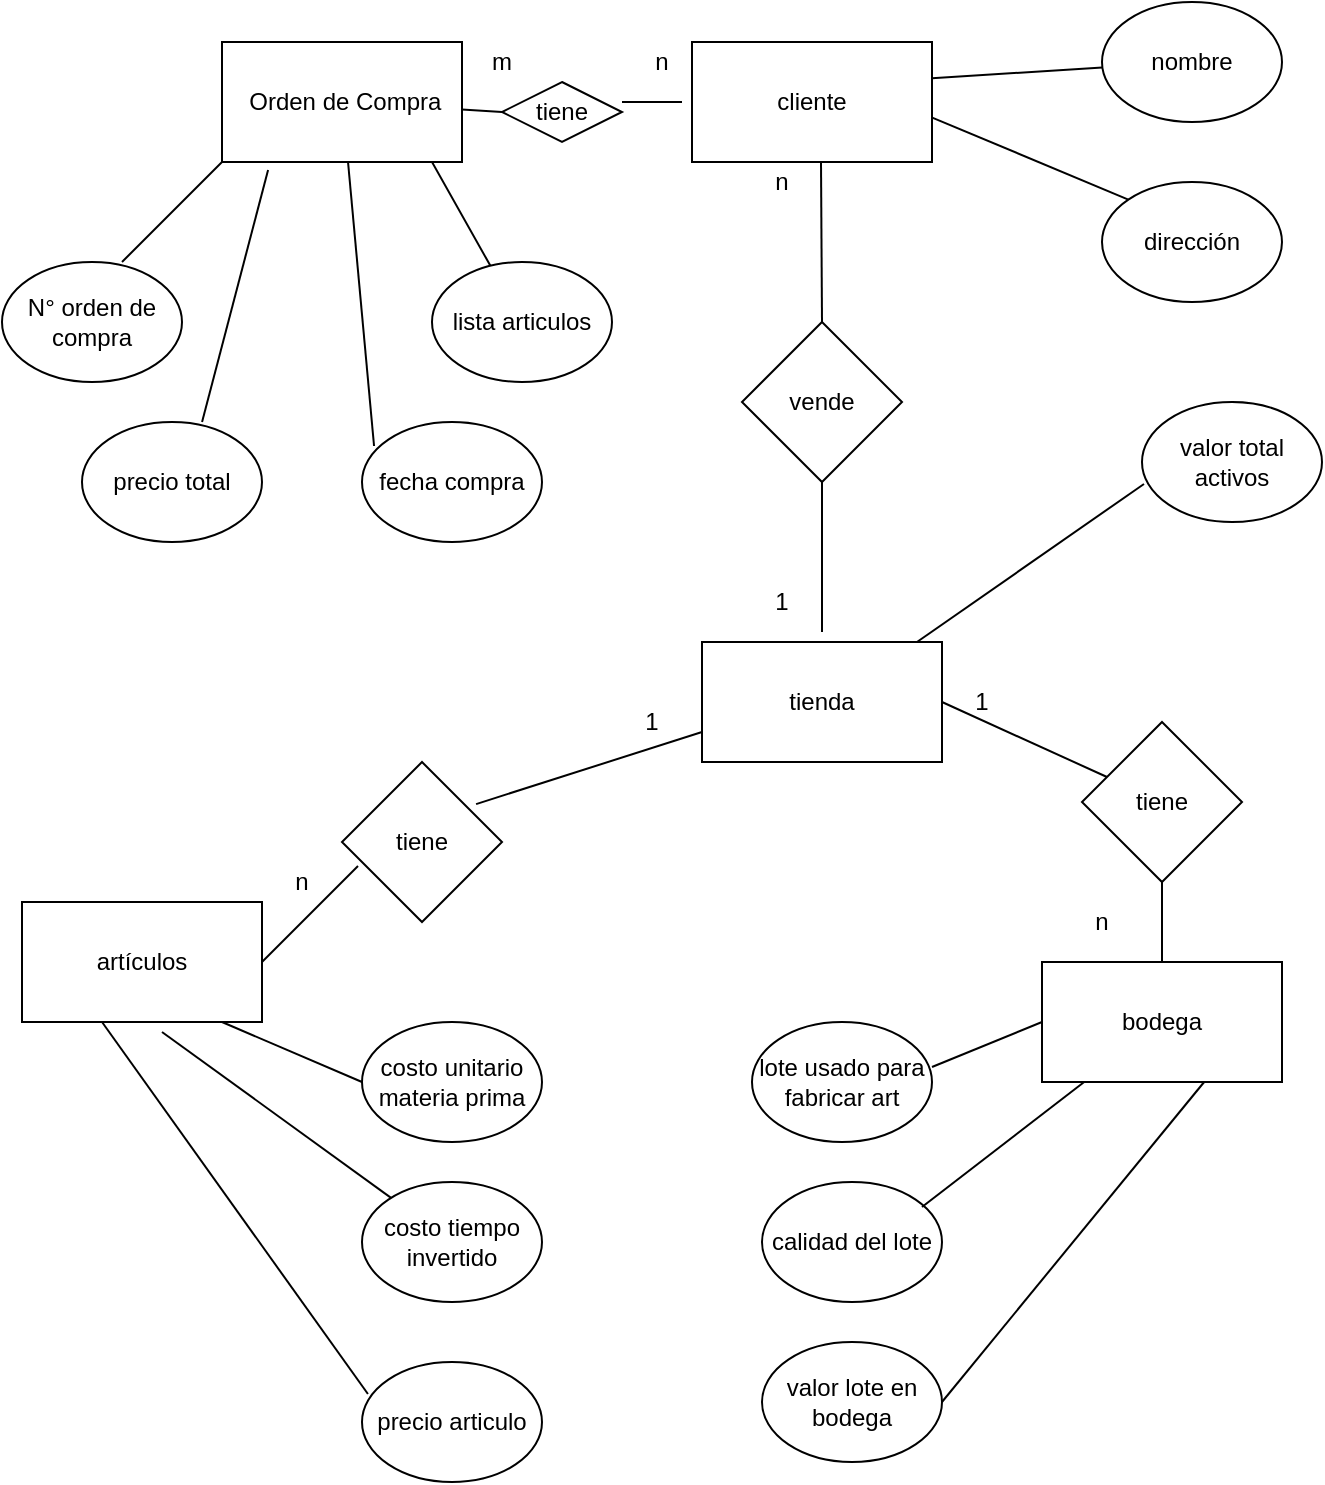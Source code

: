 <mxfile version="13.10.5" type="github"><diagram id="R2lEEEUBdFMjLlhIrx00" name="Page-1"><mxGraphModel dx="1108" dy="482" grid="1" gridSize="10" guides="1" tooltips="1" connect="1" arrows="1" fold="1" page="1" pageScale="1" pageWidth="850" pageHeight="1100" math="0" shadow="0" extFonts="Permanent Marker^https://fonts.googleapis.com/css?family=Permanent+Marker"><root><mxCell id="0"/><mxCell id="1" parent="0"/><mxCell id="v2ApXMSszKnjSPOHpsDK-1" value="tienda" style="rounded=0;whiteSpace=wrap;html=1;" parent="1" vertex="1"><mxGeometry x="370" y="340" width="120" height="60" as="geometry"/></mxCell><mxCell id="v2ApXMSszKnjSPOHpsDK-2" value="cliente" style="rounded=0;whiteSpace=wrap;html=1;" parent="1" vertex="1"><mxGeometry x="365" y="40" width="120" height="60" as="geometry"/></mxCell><mxCell id="v2ApXMSszKnjSPOHpsDK-4" value="" style="endArrow=none;html=1;entryX=0;entryY=0.75;entryDx=0;entryDy=0;exitX=0.838;exitY=0.263;exitDx=0;exitDy=0;exitPerimeter=0;" parent="1" source="v2ApXMSszKnjSPOHpsDK-29" target="v2ApXMSszKnjSPOHpsDK-1" edge="1"><mxGeometry width="50" height="50" relative="1" as="geometry"><mxPoint x="270" y="440" as="sourcePoint"/><mxPoint x="320" y="390" as="targetPoint"/></mxGeometry></mxCell><mxCell id="v2ApXMSszKnjSPOHpsDK-5" value="vende" style="rhombus;whiteSpace=wrap;html=1;" parent="1" vertex="1"><mxGeometry x="390" y="180" width="80" height="80" as="geometry"/></mxCell><mxCell id="v2ApXMSszKnjSPOHpsDK-6" value="" style="endArrow=none;html=1;entryX=0.5;entryY=1;entryDx=0;entryDy=0;" parent="1" target="v2ApXMSszKnjSPOHpsDK-5" edge="1"><mxGeometry width="50" height="50" relative="1" as="geometry"><mxPoint x="430" y="335" as="sourcePoint"/><mxPoint x="525" y="280" as="targetPoint"/></mxGeometry></mxCell><mxCell id="v2ApXMSszKnjSPOHpsDK-7" value="" style="endArrow=none;html=1;entryX=0.5;entryY=1;entryDx=0;entryDy=0;exitX=0.5;exitY=0;exitDx=0;exitDy=0;" parent="1" source="v2ApXMSszKnjSPOHpsDK-5" edge="1"><mxGeometry width="50" height="50" relative="1" as="geometry"><mxPoint x="429.5" y="175" as="sourcePoint"/><mxPoint x="429.5" y="100" as="targetPoint"/></mxGeometry></mxCell><mxCell id="v2ApXMSszKnjSPOHpsDK-9" value="N° orden de compra" style="ellipse;whiteSpace=wrap;html=1;" parent="1" vertex="1"><mxGeometry x="20" y="150" width="90" height="60" as="geometry"/></mxCell><mxCell id="v2ApXMSszKnjSPOHpsDK-10" value="" style="endArrow=none;html=1;" parent="1" edge="1"><mxGeometry width="50" height="50" relative="1" as="geometry"><mxPoint x="80" y="150" as="sourcePoint"/><mxPoint x="130" y="100" as="targetPoint"/></mxGeometry></mxCell><mxCell id="v2ApXMSszKnjSPOHpsDK-11" value="&lt;span&gt;&amp;nbsp;Orden de Compra&lt;/span&gt;" style="rounded=0;whiteSpace=wrap;html=1;" parent="1" vertex="1"><mxGeometry x="130" y="40" width="120" height="60" as="geometry"/></mxCell><mxCell id="v2ApXMSszKnjSPOHpsDK-12" value="tiene" style="rhombus;whiteSpace=wrap;html=1;" parent="1" vertex="1"><mxGeometry x="270" y="60" width="60" height="30" as="geometry"/></mxCell><mxCell id="v2ApXMSszKnjSPOHpsDK-13" value="" style="endArrow=none;html=1;exitX=0;exitY=0.5;exitDx=0;exitDy=0;" parent="1" source="v2ApXMSszKnjSPOHpsDK-12" target="v2ApXMSszKnjSPOHpsDK-11" edge="1"><mxGeometry width="50" height="50" relative="1" as="geometry"><mxPoint x="250.5" y="140" as="sourcePoint"/><mxPoint x="250" y="60" as="targetPoint"/></mxGeometry></mxCell><mxCell id="v2ApXMSszKnjSPOHpsDK-15" value="" style="endArrow=none;html=1;" parent="1" edge="1"><mxGeometry width="50" height="50" relative="1" as="geometry"><mxPoint x="360" y="70" as="sourcePoint"/><mxPoint x="330" y="70" as="targetPoint"/><Array as="points"/></mxGeometry></mxCell><mxCell id="v2ApXMSszKnjSPOHpsDK-16" value="lista articulos" style="ellipse;whiteSpace=wrap;html=1;" parent="1" vertex="1"><mxGeometry x="235" y="150" width="90" height="60" as="geometry"/></mxCell><mxCell id="v2ApXMSszKnjSPOHpsDK-17" value="precio total" style="ellipse;whiteSpace=wrap;html=1;" parent="1" vertex="1"><mxGeometry x="60" y="230" width="90" height="60" as="geometry"/></mxCell><mxCell id="v2ApXMSszKnjSPOHpsDK-18" value="fecha compra" style="ellipse;whiteSpace=wrap;html=1;" parent="1" vertex="1"><mxGeometry x="200" y="230" width="90" height="60" as="geometry"/></mxCell><mxCell id="v2ApXMSszKnjSPOHpsDK-19" value="" style="endArrow=none;html=1;exitX=0.667;exitY=0;exitDx=0;exitDy=0;exitPerimeter=0;entryX=0.192;entryY=1.067;entryDx=0;entryDy=0;entryPerimeter=0;" parent="1" source="v2ApXMSszKnjSPOHpsDK-17" target="v2ApXMSszKnjSPOHpsDK-11" edge="1"><mxGeometry width="50" height="50" relative="1" as="geometry"><mxPoint x="90" y="160" as="sourcePoint"/><mxPoint x="140" y="110" as="targetPoint"/></mxGeometry></mxCell><mxCell id="v2ApXMSszKnjSPOHpsDK-20" value="" style="endArrow=none;html=1;exitX=0.067;exitY=0.2;exitDx=0;exitDy=0;exitPerimeter=0;entryX=0.192;entryY=1.067;entryDx=0;entryDy=0;entryPerimeter=0;" parent="1" source="v2ApXMSszKnjSPOHpsDK-18" edge="1"><mxGeometry width="50" height="50" relative="1" as="geometry"><mxPoint x="160.0" y="225.98" as="sourcePoint"/><mxPoint x="193.01" y="100.0" as="targetPoint"/></mxGeometry></mxCell><mxCell id="v2ApXMSszKnjSPOHpsDK-22" value="" style="endArrow=none;html=1;entryX=0.192;entryY=1.067;entryDx=0;entryDy=0;entryPerimeter=0;" parent="1" source="v2ApXMSszKnjSPOHpsDK-16" edge="1"><mxGeometry width="50" height="50" relative="1" as="geometry"><mxPoint x="248.02" y="242" as="sourcePoint"/><mxPoint x="235" y="100" as="targetPoint"/></mxGeometry></mxCell><mxCell id="v2ApXMSszKnjSPOHpsDK-23" value="nombre" style="ellipse;whiteSpace=wrap;html=1;" parent="1" vertex="1"><mxGeometry x="570" y="20" width="90" height="60" as="geometry"/></mxCell><mxCell id="v2ApXMSszKnjSPOHpsDK-25" value="dirección" style="ellipse;whiteSpace=wrap;html=1;" parent="1" vertex="1"><mxGeometry x="570" y="110" width="90" height="60" as="geometry"/></mxCell><mxCell id="v2ApXMSszKnjSPOHpsDK-26" value="" style="endArrow=none;html=1;entryX=0.192;entryY=1.067;entryDx=0;entryDy=0;entryPerimeter=0;" parent="1" source="v2ApXMSszKnjSPOHpsDK-23" edge="1"><mxGeometry width="50" height="50" relative="1" as="geometry"><mxPoint x="514.199" y="110.0" as="sourcePoint"/><mxPoint x="485" y="58.09" as="targetPoint"/></mxGeometry></mxCell><mxCell id="v2ApXMSszKnjSPOHpsDK-27" value="" style="endArrow=none;html=1;entryX=0.192;entryY=1.067;entryDx=0;entryDy=0;entryPerimeter=0;exitX=0;exitY=0;exitDx=0;exitDy=0;" parent="1" source="v2ApXMSszKnjSPOHpsDK-25" edge="1"><mxGeometry width="50" height="50" relative="1" as="geometry"><mxPoint x="570.0" y="72.338" as="sourcePoint"/><mxPoint x="484.81" y="77.67" as="targetPoint"/></mxGeometry></mxCell><mxCell id="v2ApXMSszKnjSPOHpsDK-28" value="artículos" style="rounded=0;whiteSpace=wrap;html=1;" parent="1" vertex="1"><mxGeometry x="30" y="470" width="120" height="60" as="geometry"/></mxCell><mxCell id="v2ApXMSszKnjSPOHpsDK-29" value="tiene" style="rhombus;whiteSpace=wrap;html=1;" parent="1" vertex="1"><mxGeometry x="190" y="400" width="80" height="80" as="geometry"/></mxCell><mxCell id="v2ApXMSszKnjSPOHpsDK-30" value="" style="endArrow=none;html=1;entryX=0.1;entryY=0.65;entryDx=0;entryDy=0;entryPerimeter=0;" parent="1" target="v2ApXMSszKnjSPOHpsDK-29" edge="1"><mxGeometry width="50" height="50" relative="1" as="geometry"><mxPoint x="150" y="500" as="sourcePoint"/><mxPoint x="220" y="460" as="targetPoint"/></mxGeometry></mxCell><mxCell id="v2ApXMSszKnjSPOHpsDK-31" value="costo unitario&lt;br&gt;materia prima" style="ellipse;whiteSpace=wrap;html=1;" parent="1" vertex="1"><mxGeometry x="200" y="530" width="90" height="60" as="geometry"/></mxCell><mxCell id="v2ApXMSszKnjSPOHpsDK-32" value="costo tiempo invertido" style="ellipse;whiteSpace=wrap;html=1;" parent="1" vertex="1"><mxGeometry x="200" y="610" width="90" height="60" as="geometry"/></mxCell><mxCell id="v2ApXMSszKnjSPOHpsDK-33" value="precio articulo" style="ellipse;whiteSpace=wrap;html=1;" parent="1" vertex="1"><mxGeometry x="200" y="700" width="90" height="60" as="geometry"/></mxCell><mxCell id="v2ApXMSszKnjSPOHpsDK-34" value="" style="endArrow=none;html=1;entryX=0;entryY=0.5;entryDx=0;entryDy=0;" parent="1" target="v2ApXMSszKnjSPOHpsDK-31" edge="1"><mxGeometry width="50" height="50" relative="1" as="geometry"><mxPoint x="130" y="530" as="sourcePoint"/><mxPoint x="190" y="490" as="targetPoint"/></mxGeometry></mxCell><mxCell id="v2ApXMSszKnjSPOHpsDK-35" value="" style="endArrow=none;html=1;" parent="1" target="v2ApXMSszKnjSPOHpsDK-32" edge="1"><mxGeometry width="50" height="50" relative="1" as="geometry"><mxPoint x="100" y="535" as="sourcePoint"/><mxPoint x="170" y="565" as="targetPoint"/></mxGeometry></mxCell><mxCell id="v2ApXMSszKnjSPOHpsDK-36" value="" style="endArrow=none;html=1;entryX=0.033;entryY=0.267;entryDx=0;entryDy=0;entryPerimeter=0;" parent="1" target="v2ApXMSszKnjSPOHpsDK-33" edge="1"><mxGeometry width="50" height="50" relative="1" as="geometry"><mxPoint x="70" y="530" as="sourcePoint"/><mxPoint x="190" y="710" as="targetPoint"/></mxGeometry></mxCell><mxCell id="v2ApXMSszKnjSPOHpsDK-37" value="tiene" style="rhombus;whiteSpace=wrap;html=1;" parent="1" vertex="1"><mxGeometry x="560" y="380" width="80" height="80" as="geometry"/></mxCell><mxCell id="v2ApXMSszKnjSPOHpsDK-38" value="bodega" style="rounded=0;whiteSpace=wrap;html=1;" parent="1" vertex="1"><mxGeometry x="540" y="500" width="120" height="60" as="geometry"/></mxCell><mxCell id="v2ApXMSszKnjSPOHpsDK-39" value="" style="endArrow=none;html=1;entryX=0;entryY=0.75;entryDx=0;entryDy=0;" parent="1" source="v2ApXMSszKnjSPOHpsDK-37" edge="1"><mxGeometry width="50" height="50" relative="1" as="geometry"><mxPoint x="390" y="425" as="sourcePoint"/><mxPoint x="490" y="370" as="targetPoint"/></mxGeometry></mxCell><mxCell id="v2ApXMSszKnjSPOHpsDK-40" value="" style="endArrow=none;html=1;entryX=0.5;entryY=1;entryDx=0;entryDy=0;" parent="1" target="v2ApXMSszKnjSPOHpsDK-37" edge="1"><mxGeometry width="50" height="50" relative="1" as="geometry"><mxPoint x="600" y="500" as="sourcePoint"/><mxPoint x="520" y="462.5" as="targetPoint"/></mxGeometry></mxCell><mxCell id="v2ApXMSszKnjSPOHpsDK-41" value="lote usado para fabricar art" style="ellipse;whiteSpace=wrap;html=1;" parent="1" vertex="1"><mxGeometry x="395" y="530" width="90" height="60" as="geometry"/></mxCell><mxCell id="v2ApXMSszKnjSPOHpsDK-42" value="calidad del lote" style="ellipse;whiteSpace=wrap;html=1;" parent="1" vertex="1"><mxGeometry x="400" y="610" width="90" height="60" as="geometry"/></mxCell><mxCell id="v2ApXMSszKnjSPOHpsDK-43" value="valor lote en bodega" style="ellipse;whiteSpace=wrap;html=1;" parent="1" vertex="1"><mxGeometry x="400" y="690" width="90" height="60" as="geometry"/></mxCell><mxCell id="v2ApXMSszKnjSPOHpsDK-44" value="valor total activos" style="ellipse;whiteSpace=wrap;html=1;" parent="1" vertex="1"><mxGeometry x="590" y="220" width="90" height="60" as="geometry"/></mxCell><mxCell id="v2ApXMSszKnjSPOHpsDK-45" value="" style="endArrow=none;html=1;entryX=0;entryY=0.75;entryDx=0;entryDy=0;exitX=0.011;exitY=0.683;exitDx=0;exitDy=0;exitPerimeter=0;" parent="1" source="v2ApXMSszKnjSPOHpsDK-44" edge="1"><mxGeometry width="50" height="50" relative="1" as="geometry"><mxPoint x="560" y="377.5" as="sourcePoint"/><mxPoint x="477.5" y="340" as="targetPoint"/></mxGeometry></mxCell><mxCell id="v2ApXMSszKnjSPOHpsDK-46" value="" style="endArrow=none;html=1;entryX=0;entryY=0.75;entryDx=0;entryDy=0;exitX=0;exitY=0.5;exitDx=0;exitDy=0;" parent="1" source="v2ApXMSszKnjSPOHpsDK-38" edge="1"><mxGeometry width="50" height="50" relative="1" as="geometry"><mxPoint x="567.5" y="590" as="sourcePoint"/><mxPoint x="485" y="552.5" as="targetPoint"/></mxGeometry></mxCell><mxCell id="v2ApXMSszKnjSPOHpsDK-47" value="" style="endArrow=none;html=1;entryX=0;entryY=0.75;entryDx=0;entryDy=0;" parent="1" source="v2ApXMSszKnjSPOHpsDK-38" edge="1"><mxGeometry width="50" height="50" relative="1" as="geometry"><mxPoint x="535" y="600" as="sourcePoint"/><mxPoint x="480" y="622.5" as="targetPoint"/></mxGeometry></mxCell><mxCell id="v2ApXMSszKnjSPOHpsDK-48" value="" style="endArrow=none;html=1;entryX=1;entryY=0.5;entryDx=0;entryDy=0;" parent="1" target="v2ApXMSszKnjSPOHpsDK-43" edge="1"><mxGeometry width="50" height="50" relative="1" as="geometry"><mxPoint x="621.081" y="560" as="sourcePoint"/><mxPoint x="540" y="622.5" as="targetPoint"/></mxGeometry></mxCell><mxCell id="ZSfxt4PlTQTrB7HZVgJb-1" value="n" style="text;html=1;strokeColor=none;fillColor=none;align=center;verticalAlign=middle;whiteSpace=wrap;rounded=0;" parent="1" vertex="1"><mxGeometry x="330" y="40" width="40" height="20" as="geometry"/></mxCell><mxCell id="ZSfxt4PlTQTrB7HZVgJb-2" value="m" style="text;html=1;strokeColor=none;fillColor=none;align=center;verticalAlign=middle;whiteSpace=wrap;rounded=0;" parent="1" vertex="1"><mxGeometry x="250" y="40" width="40" height="20" as="geometry"/></mxCell><mxCell id="ZSfxt4PlTQTrB7HZVgJb-3" value="n" style="text;html=1;strokeColor=none;fillColor=none;align=center;verticalAlign=middle;whiteSpace=wrap;rounded=0;" parent="1" vertex="1"><mxGeometry x="390" y="100" width="40" height="20" as="geometry"/></mxCell><mxCell id="ZSfxt4PlTQTrB7HZVgJb-4" value="1" style="text;html=1;strokeColor=none;fillColor=none;align=center;verticalAlign=middle;whiteSpace=wrap;rounded=0;" parent="1" vertex="1"><mxGeometry x="390" y="310" width="40" height="20" as="geometry"/></mxCell><mxCell id="ZSfxt4PlTQTrB7HZVgJb-5" value="n" style="text;html=1;strokeColor=none;fillColor=none;align=center;verticalAlign=middle;whiteSpace=wrap;rounded=0;" parent="1" vertex="1"><mxGeometry x="150" y="450" width="40" height="20" as="geometry"/></mxCell><mxCell id="ZSfxt4PlTQTrB7HZVgJb-6" value="1" style="text;html=1;strokeColor=none;fillColor=none;align=center;verticalAlign=middle;whiteSpace=wrap;rounded=0;" parent="1" vertex="1"><mxGeometry x="325" y="370" width="40" height="20" as="geometry"/></mxCell><mxCell id="ZSfxt4PlTQTrB7HZVgJb-7" value="1" style="text;html=1;strokeColor=none;fillColor=none;align=center;verticalAlign=middle;whiteSpace=wrap;rounded=0;" parent="1" vertex="1"><mxGeometry x="490" y="360" width="40" height="20" as="geometry"/></mxCell><mxCell id="ZSfxt4PlTQTrB7HZVgJb-8" value="n" style="text;html=1;strokeColor=none;fillColor=none;align=center;verticalAlign=middle;whiteSpace=wrap;rounded=0;" parent="1" vertex="1"><mxGeometry x="550" y="470" width="40" height="20" as="geometry"/></mxCell></root></mxGraphModel></diagram></mxfile>